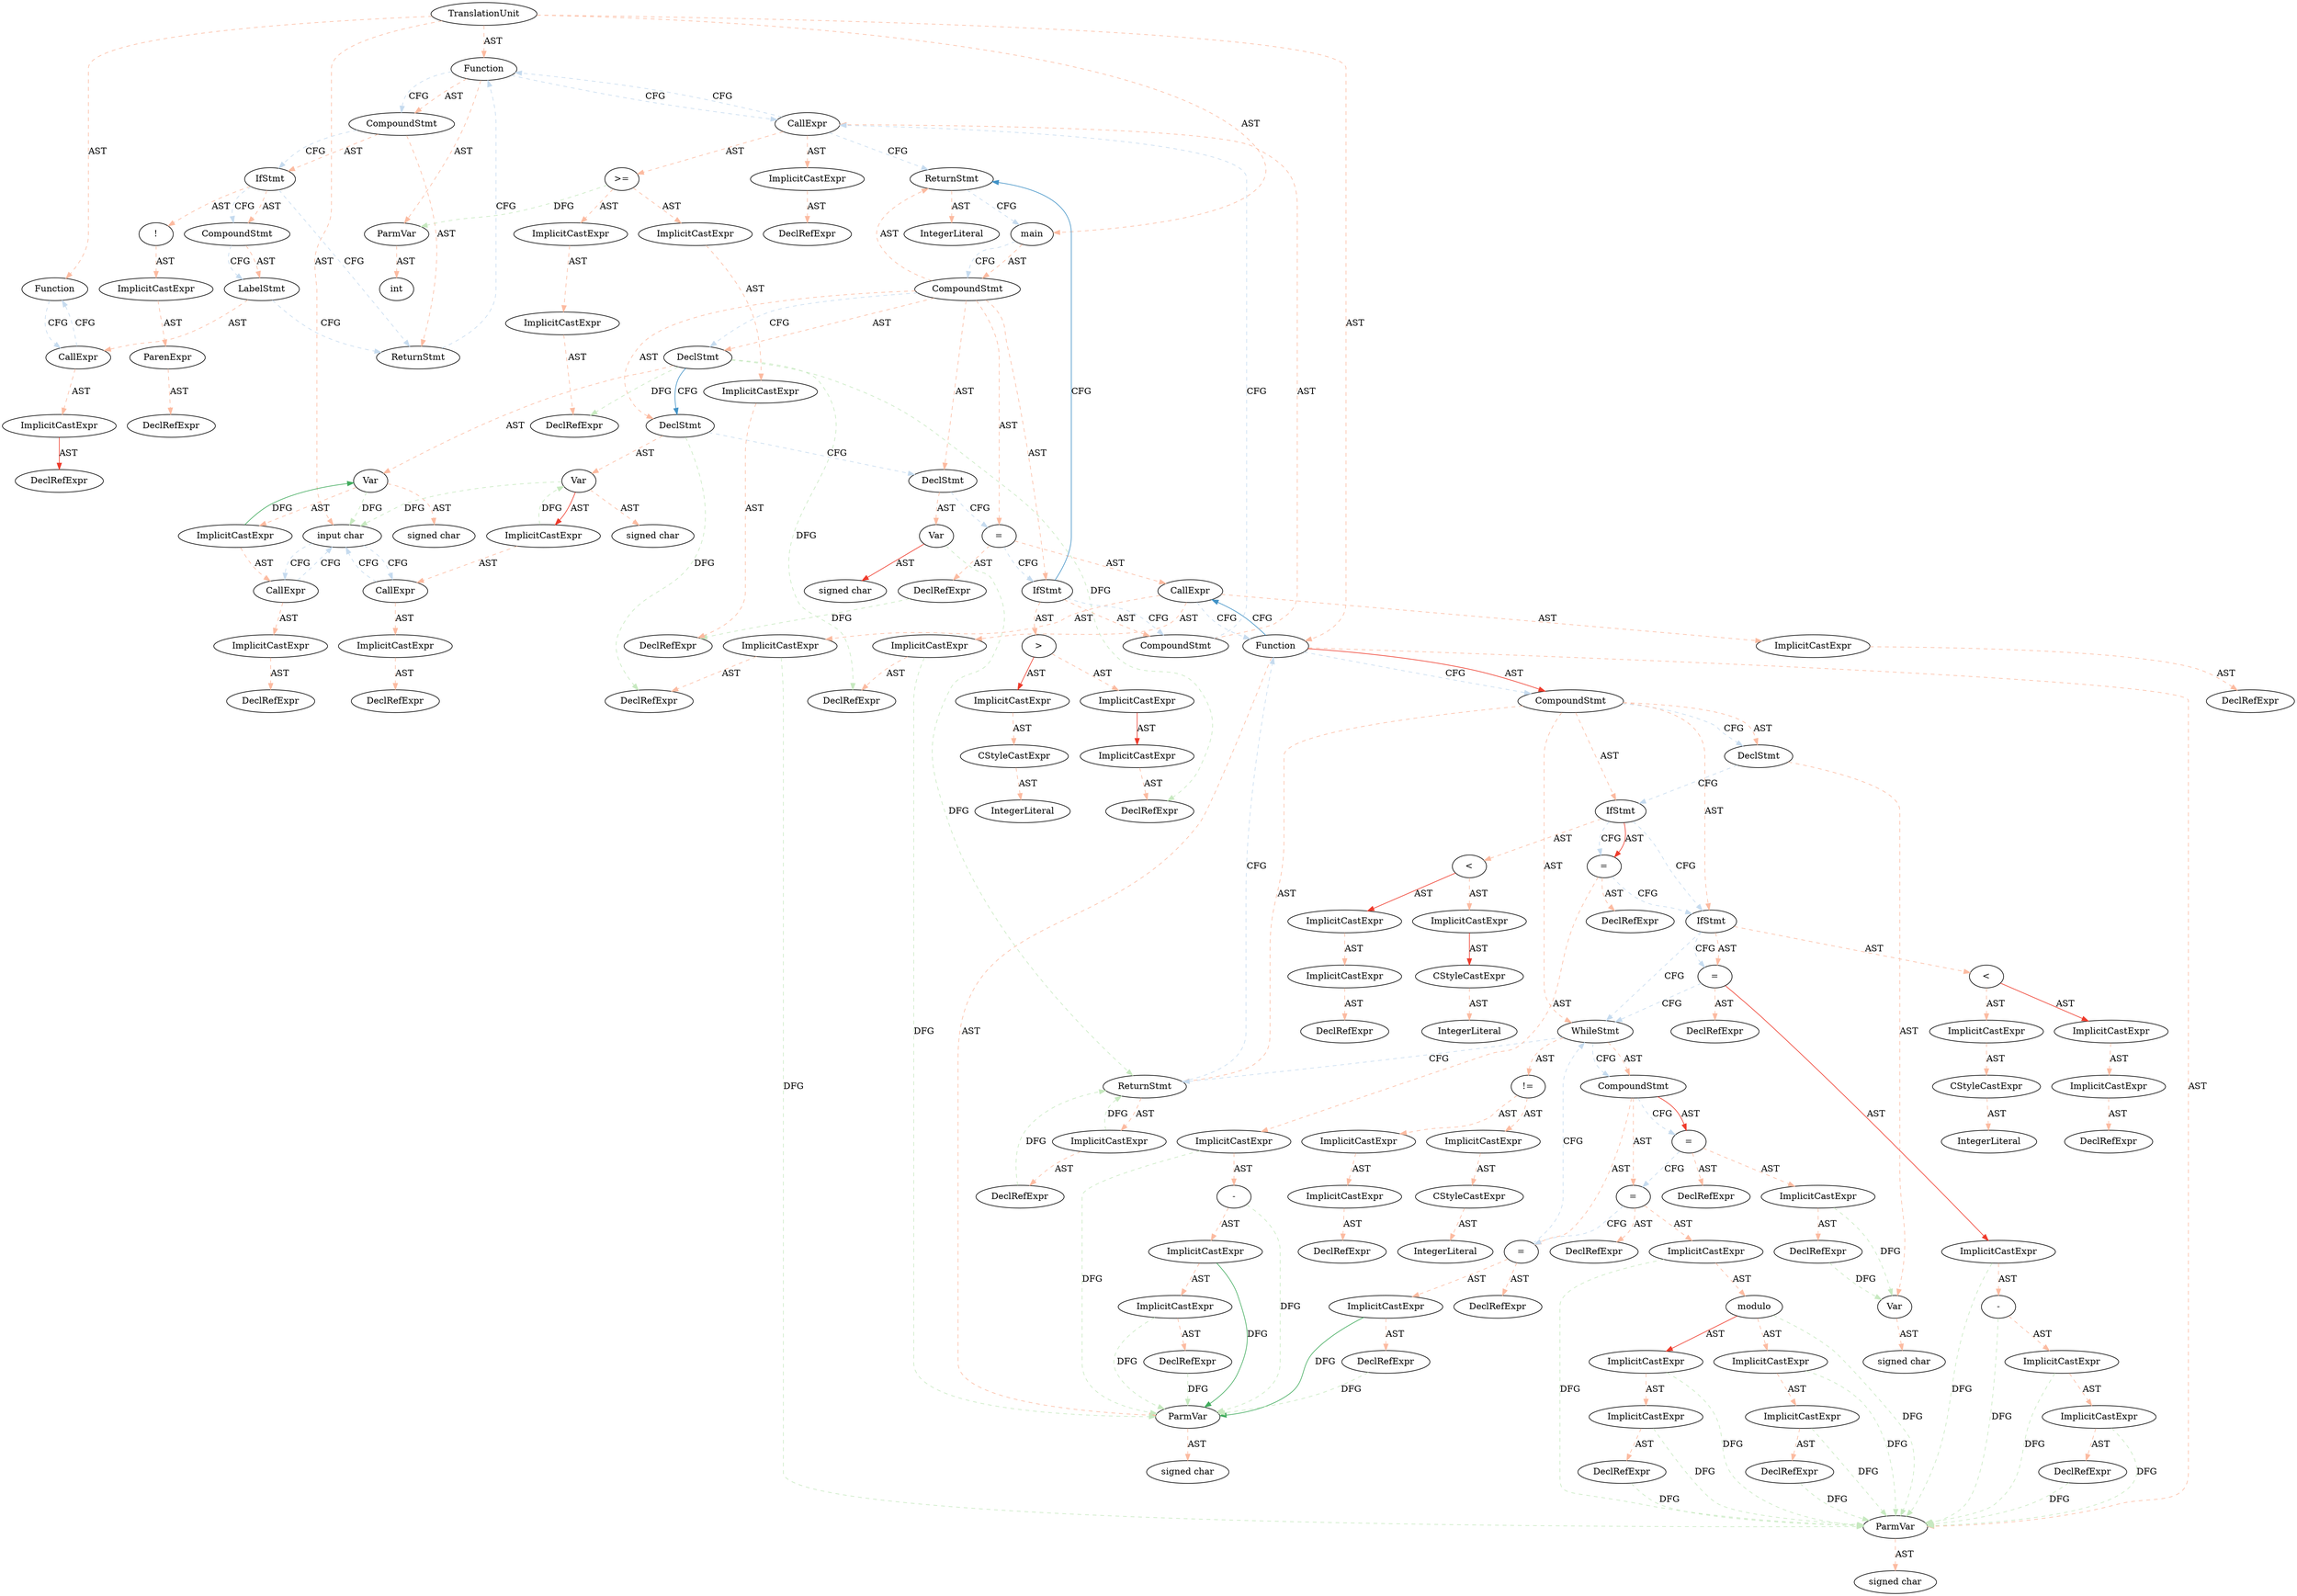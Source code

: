 digraph "" {
	node [label="\N"];
	0	[label=TranslationUnit];
	1	[label=Function];
	0 -> 1	[key=0,
		color=3,
		colorscheme=reds8,
		label=AST,
		style=dashed];
	2	[label="input char "];
	0 -> 2	[key=0,
		color=3,
		colorscheme=reds8,
		label=AST,
		style=dashed];
	3	[label=Function];
	0 -> 3	[key=0,
		color=3,
		colorscheme=reds8,
		label=AST,
		style=dashed];
	18	[label=Function];
	0 -> 18	[key=0,
		color=3,
		colorscheme=reds8,
		label=AST,
		style=dashed];
	87	[label=main];
	0 -> 87	[key=0,
		color=3,
		colorscheme=reds8,
		label=AST,
		style=dashed];
	14	[label=CallExpr];
	1 -> 14	[key=0,
		color=3,
		colorscheme=blues8,
		label=CFG,
		style=dashed];
	93	[label=CallExpr];
	2 -> 93	[key=0,
		color=3,
		colorscheme=blues8,
		label=CFG,
		style=dashed];
	100	[label=CallExpr];
	2 -> 100	[key=0,
		color=3,
		colorscheme=blues8,
		label=CFG,
		style=dashed];
	4	[label=ParmVar];
	3 -> 4	[key=0,
		color=3,
		colorscheme=reds8,
		label=AST,
		style=dashed];
	6	[label=CompoundStmt];
	3 -> 6	[key=0,
		color=3,
		colorscheme=reds8,
		label=AST,
		style=dashed];
	3 -> 6	[key=1,
		color=3,
		colorscheme=blues8,
		label=CFG,
		style=dashed];
	124	[label=CallExpr];
	3 -> 124	[key=0,
		color=3,
		colorscheme=blues8,
		label=CFG,
		style=dashed];
	5	[label=int];
	4 -> 5	[key=0,
		color=3,
		colorscheme=reds8,
		label=AST,
		style=dashed];
	7	[label=IfStmt];
	6 -> 7	[key=0,
		color=3,
		colorscheme=reds8,
		label=AST,
		style=dashed];
	6 -> 7	[key=1,
		color=3,
		colorscheme=blues8,
		label=CFG,
		style=dashed];
	17	[label=ReturnStmt];
	6 -> 17	[key=0,
		color=3,
		colorscheme=reds8,
		label=AST,
		style=dashed];
	8	[label="!"];
	7 -> 8	[key=0,
		color=3,
		colorscheme=reds8,
		label=AST,
		style=dashed];
	12	[label=CompoundStmt];
	7 -> 12	[key=0,
		color=3,
		colorscheme=reds8,
		label=AST,
		style=dashed];
	7 -> 12	[key=1,
		color=3,
		colorscheme=blues8,
		label=CFG,
		style=dashed];
	7 -> 17	[key=0,
		color=3,
		colorscheme=blues8,
		label=CFG,
		style=dashed];
	9	[label=ImplicitCastExpr];
	8 -> 9	[key=0,
		color=3,
		colorscheme=reds8,
		label=AST,
		style=dashed];
	10	[label=ParenExpr];
	9 -> 10	[key=0,
		color=3,
		colorscheme=reds8,
		label=AST,
		style=dashed];
	11	[label=DeclRefExpr];
	10 -> 11	[key=0,
		color=3,
		colorscheme=reds8,
		label=AST,
		style=dashed];
	13	[label=LabelStmt];
	12 -> 13	[key=0,
		color=3,
		colorscheme=reds8,
		label=AST,
		style=dashed];
	12 -> 13	[key=1,
		color=3,
		colorscheme=blues8,
		label=CFG,
		style=dashed];
	13 -> 14	[key=0,
		color=3,
		colorscheme=reds8,
		label=AST,
		style=dashed];
	13 -> 17	[key=0,
		color=3,
		colorscheme=blues8,
		label=CFG,
		style=dashed];
	14 -> 1	[key=0,
		color=3,
		colorscheme=blues8,
		label=CFG,
		style=dashed];
	15	[label=ImplicitCastExpr];
	14 -> 15	[key=0,
		color=3,
		colorscheme=reds8,
		label=AST,
		style=dashed];
	16	[label=DeclRefExpr];
	15 -> 16	[key=0,
		color=6,
		colorscheme=reds8,
		label=AST,
		style=solid];
	17 -> 3	[key=0,
		color=3,
		colorscheme=blues8,
		label=CFG,
		style=dashed];
	19	[label=ParmVar];
	18 -> 19	[key=0,
		color=3,
		colorscheme=reds8,
		label=AST,
		style=dashed];
	20	[label=ParmVar];
	18 -> 20	[key=0,
		color=3,
		colorscheme=reds8,
		label=AST,
		style=dashed];
	23	[label=CompoundStmt];
	18 -> 23	[key=0,
		color=6,
		colorscheme=reds8,
		label=AST,
		style=solid];
	18 -> 23	[key=1,
		color=3,
		colorscheme=blues8,
		label=CFG,
		style=dashed];
	108	[label=CallExpr];
	18 -> 108	[key=0,
		color=6,
		colorscheme=blues8,
		label=CFG,
		style=solid];
	21	[label="signed char"];
	19 -> 21	[key=0,
		color=3,
		colorscheme=reds8,
		label=AST,
		style=dashed];
	22	[label="signed char"];
	20 -> 22	[key=0,
		color=3,
		colorscheme=reds8,
		label=AST,
		style=dashed];
	24	[label=DeclStmt];
	23 -> 24	[key=0,
		color=3,
		colorscheme=reds8,
		label=AST,
		style=dashed];
	23 -> 24	[key=1,
		color=3,
		colorscheme=blues8,
		label=CFG,
		style=dashed];
	27	[label=IfStmt];
	23 -> 27	[key=0,
		color=3,
		colorscheme=reds8,
		label=AST,
		style=dashed];
	42	[label=IfStmt];
	23 -> 42	[key=0,
		color=3,
		colorscheme=reds8,
		label=AST,
		style=dashed];
	57	[label=WhileStmt];
	23 -> 57	[key=0,
		color=3,
		colorscheme=reds8,
		label=AST,
		style=dashed];
	84	[label=ReturnStmt];
	23 -> 84	[key=0,
		color=3,
		colorscheme=reds8,
		label=AST,
		style=dashed];
	25	[label=Var];
	24 -> 25	[key=0,
		color=3,
		colorscheme=reds8,
		label=AST,
		style=dashed];
	24 -> 27	[key=0,
		color=3,
		colorscheme=blues8,
		label=CFG,
		style=dashed];
	26	[label="signed char"];
	25 -> 26	[key=0,
		color=3,
		colorscheme=reds8,
		label=AST,
		style=dashed];
	28	[label="<"];
	27 -> 28	[key=0,
		color=3,
		colorscheme=reds8,
		label=AST,
		style=dashed];
	35	[label="="];
	27 -> 35	[key=0,
		color=6,
		colorscheme=reds8,
		label=AST,
		style=solid];
	27 -> 35	[key=1,
		color=3,
		colorscheme=blues8,
		label=CFG,
		style=dashed];
	27 -> 42	[key=0,
		color=3,
		colorscheme=blues8,
		label=CFG,
		style=dashed];
	29	[label=ImplicitCastExpr];
	28 -> 29	[key=0,
		color=6,
		colorscheme=reds8,
		label=AST,
		style=solid];
	32	[label=ImplicitCastExpr];
	28 -> 32	[key=0,
		color=3,
		colorscheme=reds8,
		label=AST,
		style=dashed];
	30	[label=ImplicitCastExpr];
	29 -> 30	[key=0,
		color=3,
		colorscheme=reds8,
		label=AST,
		style=dashed];
	31	[label=DeclRefExpr];
	30 -> 31	[key=0,
		color=3,
		colorscheme=reds8,
		label=AST,
		style=dashed];
	33	[label=CStyleCastExpr];
	32 -> 33	[key=0,
		color=6,
		colorscheme=reds8,
		label=AST,
		style=solid];
	34	[label=IntegerLiteral];
	33 -> 34	[key=0,
		color=3,
		colorscheme=reds8,
		label=AST,
		style=dashed];
	36	[label=DeclRefExpr];
	35 -> 36	[key=0,
		color=3,
		colorscheme=reds8,
		label=AST,
		style=dashed];
	37	[label=ImplicitCastExpr];
	35 -> 37	[key=0,
		color=3,
		colorscheme=reds8,
		label=AST,
		style=dashed];
	35 -> 42	[key=0,
		color=3,
		colorscheme=blues8,
		label=CFG,
		style=dashed];
	37 -> 19	[key=0,
		color=3,
		colorscheme=greens8,
		label=DFG,
		style=dashed];
	38	[label="-"];
	37 -> 38	[key=0,
		color=3,
		colorscheme=reds8,
		label=AST,
		style=dashed];
	38 -> 19	[key=0,
		color=3,
		colorscheme=greens8,
		label=DFG,
		style=dashed];
	39	[label=ImplicitCastExpr];
	38 -> 39	[key=0,
		color=3,
		colorscheme=reds8,
		label=AST,
		style=dashed];
	39 -> 19	[key=0,
		color=6,
		colorscheme=greens8,
		label=DFG,
		style=solid];
	40	[label=ImplicitCastExpr];
	39 -> 40	[key=0,
		color=3,
		colorscheme=reds8,
		label=AST,
		style=dashed];
	40 -> 19	[key=0,
		color=3,
		colorscheme=greens8,
		label=DFG,
		style=dashed];
	41	[label=DeclRefExpr];
	40 -> 41	[key=0,
		color=3,
		colorscheme=reds8,
		label=AST,
		style=dashed];
	41 -> 19	[key=0,
		color=3,
		colorscheme=greens8,
		label=DFG,
		style=dashed];
	43	[label="<"];
	42 -> 43	[key=0,
		color=3,
		colorscheme=reds8,
		label=AST,
		style=dashed];
	50	[label="="];
	42 -> 50	[key=0,
		color=3,
		colorscheme=reds8,
		label=AST,
		style=dashed];
	42 -> 50	[key=1,
		color=3,
		colorscheme=blues8,
		label=CFG,
		style=dashed];
	42 -> 57	[key=0,
		color=3,
		colorscheme=blues8,
		label=CFG,
		style=dashed];
	44	[label=ImplicitCastExpr];
	43 -> 44	[key=0,
		color=6,
		colorscheme=reds8,
		label=AST,
		style=solid];
	47	[label=ImplicitCastExpr];
	43 -> 47	[key=0,
		color=3,
		colorscheme=reds8,
		label=AST,
		style=dashed];
	45	[label=ImplicitCastExpr];
	44 -> 45	[key=0,
		color=3,
		colorscheme=reds8,
		label=AST,
		style=dashed];
	46	[label=DeclRefExpr];
	45 -> 46	[key=0,
		color=3,
		colorscheme=reds8,
		label=AST,
		style=dashed];
	48	[label=CStyleCastExpr];
	47 -> 48	[key=0,
		color=3,
		colorscheme=reds8,
		label=AST,
		style=dashed];
	49	[label=IntegerLiteral];
	48 -> 49	[key=0,
		color=3,
		colorscheme=reds8,
		label=AST,
		style=dashed];
	51	[label=DeclRefExpr];
	50 -> 51	[key=0,
		color=3,
		colorscheme=reds8,
		label=AST,
		style=dashed];
	52	[label=ImplicitCastExpr];
	50 -> 52	[key=0,
		color=6,
		colorscheme=reds8,
		label=AST,
		style=solid];
	50 -> 57	[key=0,
		color=3,
		colorscheme=blues8,
		label=CFG,
		style=dashed];
	52 -> 20	[key=0,
		color=3,
		colorscheme=greens8,
		label=DFG,
		style=dashed];
	53	[label="-"];
	52 -> 53	[key=0,
		color=3,
		colorscheme=reds8,
		label=AST,
		style=dashed];
	53 -> 20	[key=0,
		color=3,
		colorscheme=greens8,
		label=DFG,
		style=dashed];
	54	[label=ImplicitCastExpr];
	53 -> 54	[key=0,
		color=3,
		colorscheme=reds8,
		label=AST,
		style=dashed];
	54 -> 20	[key=0,
		color=3,
		colorscheme=greens8,
		label=DFG,
		style=dashed];
	55	[label=ImplicitCastExpr];
	54 -> 55	[key=0,
		color=3,
		colorscheme=reds8,
		label=AST,
		style=dashed];
	55 -> 20	[key=0,
		color=3,
		colorscheme=greens8,
		label=DFG,
		style=dashed];
	56	[label=DeclRefExpr];
	55 -> 56	[key=0,
		color=3,
		colorscheme=reds8,
		label=AST,
		style=dashed];
	56 -> 20	[key=0,
		color=3,
		colorscheme=greens8,
		label=DFG,
		style=dashed];
	58	[label="!="];
	57 -> 58	[key=0,
		color=3,
		colorscheme=reds8,
		label=AST,
		style=dashed];
	65	[label=CompoundStmt];
	57 -> 65	[key=0,
		color=3,
		colorscheme=reds8,
		label=AST,
		style=dashed];
	57 -> 65	[key=1,
		color=3,
		colorscheme=blues8,
		label=CFG,
		style=dashed];
	57 -> 84	[key=0,
		color=3,
		colorscheme=blues8,
		label=CFG,
		style=dashed];
	59	[label=ImplicitCastExpr];
	58 -> 59	[key=0,
		color=3,
		colorscheme=reds8,
		label=AST,
		style=dashed];
	62	[label=ImplicitCastExpr];
	58 -> 62	[key=0,
		color=3,
		colorscheme=reds8,
		label=AST,
		style=dashed];
	60	[label=ImplicitCastExpr];
	59 -> 60	[key=0,
		color=3,
		colorscheme=reds8,
		label=AST,
		style=dashed];
	61	[label=DeclRefExpr];
	60 -> 61	[key=0,
		color=3,
		colorscheme=reds8,
		label=AST,
		style=dashed];
	63	[label=CStyleCastExpr];
	62 -> 63	[key=0,
		color=3,
		colorscheme=reds8,
		label=AST,
		style=dashed];
	64	[label=IntegerLiteral];
	63 -> 64	[key=0,
		color=3,
		colorscheme=reds8,
		label=AST,
		style=dashed];
	66	[label="="];
	65 -> 66	[key=0,
		color=6,
		colorscheme=reds8,
		label=AST,
		style=solid];
	65 -> 66	[key=1,
		color=3,
		colorscheme=blues8,
		label=CFG,
		style=dashed];
	70	[label="="];
	65 -> 70	[key=0,
		color=3,
		colorscheme=reds8,
		label=AST,
		style=dashed];
	80	[label="="];
	65 -> 80	[key=0,
		color=3,
		colorscheme=reds8,
		label=AST,
		style=dashed];
	67	[label=DeclRefExpr];
	66 -> 67	[key=0,
		color=3,
		colorscheme=reds8,
		label=AST,
		style=dashed];
	68	[label=ImplicitCastExpr];
	66 -> 68	[key=0,
		color=3,
		colorscheme=reds8,
		label=AST,
		style=dashed];
	66 -> 70	[key=0,
		color=3,
		colorscheme=blues8,
		label=CFG,
		style=dashed];
	68 -> 25	[key=0,
		color=3,
		colorscheme=greens8,
		label=DFG,
		style=dashed];
	69	[label=DeclRefExpr];
	68 -> 69	[key=0,
		color=3,
		colorscheme=reds8,
		label=AST,
		style=dashed];
	69 -> 25	[key=0,
		color=3,
		colorscheme=greens8,
		label=DFG,
		style=dashed];
	71	[label=DeclRefExpr];
	70 -> 71	[key=0,
		color=3,
		colorscheme=reds8,
		label=AST,
		style=dashed];
	72	[label=ImplicitCastExpr];
	70 -> 72	[key=0,
		color=3,
		colorscheme=reds8,
		label=AST,
		style=dashed];
	70 -> 80	[key=0,
		color=3,
		colorscheme=blues8,
		label=CFG,
		style=dashed];
	72 -> 20	[key=0,
		color=3,
		colorscheme=greens8,
		label=DFG,
		style=dashed];
	73	[label=modulo];
	72 -> 73	[key=0,
		color=3,
		colorscheme=reds8,
		label=AST,
		style=dashed];
	73 -> 20	[key=0,
		color=3,
		colorscheme=greens8,
		label=DFG,
		style=dashed];
	74	[label=ImplicitCastExpr];
	73 -> 74	[key=0,
		color=6,
		colorscheme=reds8,
		label=AST,
		style=solid];
	77	[label=ImplicitCastExpr];
	73 -> 77	[key=0,
		color=3,
		colorscheme=reds8,
		label=AST,
		style=dashed];
	74 -> 20	[key=0,
		color=3,
		colorscheme=greens8,
		label=DFG,
		style=dashed];
	75	[label=ImplicitCastExpr];
	74 -> 75	[key=0,
		color=3,
		colorscheme=reds8,
		label=AST,
		style=dashed];
	75 -> 20	[key=0,
		color=3,
		colorscheme=greens8,
		label=DFG,
		style=dashed];
	76	[label=DeclRefExpr];
	75 -> 76	[key=0,
		color=3,
		colorscheme=reds8,
		label=AST,
		style=dashed];
	76 -> 20	[key=0,
		color=3,
		colorscheme=greens8,
		label=DFG,
		style=dashed];
	77 -> 20	[key=0,
		color=3,
		colorscheme=greens8,
		label=DFG,
		style=dashed];
	78	[label=ImplicitCastExpr];
	77 -> 78	[key=0,
		color=3,
		colorscheme=reds8,
		label=AST,
		style=dashed];
	78 -> 20	[key=0,
		color=3,
		colorscheme=greens8,
		label=DFG,
		style=dashed];
	79	[label=DeclRefExpr];
	78 -> 79	[key=0,
		color=3,
		colorscheme=reds8,
		label=AST,
		style=dashed];
	79 -> 20	[key=0,
		color=3,
		colorscheme=greens8,
		label=DFG,
		style=dashed];
	80 -> 57	[key=0,
		color=3,
		colorscheme=blues8,
		label=CFG,
		style=dashed];
	81	[label=DeclRefExpr];
	80 -> 81	[key=0,
		color=3,
		colorscheme=reds8,
		label=AST,
		style=dashed];
	82	[label=ImplicitCastExpr];
	80 -> 82	[key=0,
		color=3,
		colorscheme=reds8,
		label=AST,
		style=dashed];
	82 -> 19	[key=0,
		color=6,
		colorscheme=greens8,
		label=DFG,
		style=solid];
	83	[label=DeclRefExpr];
	82 -> 83	[key=0,
		color=3,
		colorscheme=reds8,
		label=AST,
		style=dashed];
	83 -> 19	[key=0,
		color=3,
		colorscheme=greens8,
		label=DFG,
		style=dashed];
	84 -> 18	[key=0,
		color=3,
		colorscheme=blues8,
		label=CFG,
		style=dashed];
	85	[label=ImplicitCastExpr];
	84 -> 85	[key=0,
		color=3,
		colorscheme=reds8,
		label=AST,
		style=dashed];
	85 -> 84	[key=0,
		color=3,
		colorscheme=greens8,
		label=DFG,
		style=dashed];
	86	[label=DeclRefExpr];
	85 -> 86	[key=0,
		color=3,
		colorscheme=reds8,
		label=AST,
		style=dashed];
	86 -> 84	[key=0,
		color=3,
		colorscheme=greens8,
		label=DFG,
		style=dashed];
	88	[label=CompoundStmt];
	87 -> 88	[key=0,
		color=3,
		colorscheme=reds8,
		label=AST,
		style=dashed];
	87 -> 88	[key=1,
		color=3,
		colorscheme=blues8,
		label=CFG,
		style=dashed];
	89	[label=DeclStmt];
	88 -> 89	[key=0,
		color=3,
		colorscheme=reds8,
		label=AST,
		style=dashed];
	88 -> 89	[key=1,
		color=3,
		colorscheme=blues8,
		label=CFG,
		style=dashed];
	96	[label=DeclStmt];
	88 -> 96	[key=0,
		color=3,
		colorscheme=reds8,
		label=AST,
		style=dashed];
	103	[label=DeclStmt];
	88 -> 103	[key=0,
		color=3,
		colorscheme=reds8,
		label=AST,
		style=dashed];
	106	[label="="];
	88 -> 106	[key=0,
		color=3,
		colorscheme=reds8,
		label=AST,
		style=dashed];
	115	[label=IfStmt];
	88 -> 115	[key=0,
		color=3,
		colorscheme=reds8,
		label=AST,
		style=dashed];
	134	[label=ReturnStmt];
	88 -> 134	[key=0,
		color=3,
		colorscheme=reds8,
		label=AST,
		style=dashed];
	90	[label=Var];
	89 -> 90	[key=0,
		color=3,
		colorscheme=reds8,
		label=AST,
		style=dashed];
	89 -> 96	[key=0,
		color=6,
		colorscheme=blues8,
		label=CFG,
		style=solid];
	112	[label=DeclRefExpr];
	89 -> 112	[key=0,
		color=3,
		colorscheme=greens8,
		label=DFG,
		style=dashed];
	119	[label=DeclRefExpr];
	89 -> 119	[key=0,
		color=3,
		colorscheme=greens8,
		label=DFG,
		style=dashed];
	130	[label=DeclRefExpr];
	89 -> 130	[key=0,
		color=3,
		colorscheme=greens8,
		label=DFG,
		style=dashed];
	90 -> 2	[key=0,
		color=3,
		colorscheme=greens8,
		label=DFG,
		style=dashed];
	91	[label="signed char"];
	90 -> 91	[key=0,
		color=3,
		colorscheme=reds8,
		label=AST,
		style=dashed];
	92	[label=ImplicitCastExpr];
	90 -> 92	[key=0,
		color=3,
		colorscheme=reds8,
		label=AST,
		style=dashed];
	92 -> 90	[key=0,
		color=6,
		colorscheme=greens8,
		label=DFG,
		style=solid];
	92 -> 93	[key=0,
		color=3,
		colorscheme=reds8,
		label=AST,
		style=dashed];
	93 -> 2	[key=0,
		color=3,
		colorscheme=blues8,
		label=CFG,
		style=dashed];
	94	[label=ImplicitCastExpr];
	93 -> 94	[key=0,
		color=3,
		colorscheme=reds8,
		label=AST,
		style=dashed];
	95	[label=DeclRefExpr];
	94 -> 95	[key=0,
		color=3,
		colorscheme=reds8,
		label=AST,
		style=dashed];
	97	[label=Var];
	96 -> 97	[key=0,
		color=3,
		colorscheme=reds8,
		label=AST,
		style=dashed];
	96 -> 103	[key=0,
		color=3,
		colorscheme=blues8,
		label=CFG,
		style=dashed];
	114	[label=DeclRefExpr];
	96 -> 114	[key=0,
		color=3,
		colorscheme=greens8,
		label=DFG,
		style=dashed];
	97 -> 2	[key=0,
		color=3,
		colorscheme=greens8,
		label=DFG,
		style=dashed];
	98	[label="signed char"];
	97 -> 98	[key=0,
		color=3,
		colorscheme=reds8,
		label=AST,
		style=dashed];
	99	[label=ImplicitCastExpr];
	97 -> 99	[key=0,
		color=6,
		colorscheme=reds8,
		label=AST,
		style=solid];
	99 -> 97	[key=0,
		color=3,
		colorscheme=greens8,
		label=DFG,
		style=dashed];
	99 -> 100	[key=0,
		color=3,
		colorscheme=reds8,
		label=AST,
		style=dashed];
	100 -> 2	[key=0,
		color=3,
		colorscheme=blues8,
		label=CFG,
		style=dashed];
	101	[label=ImplicitCastExpr];
	100 -> 101	[key=0,
		color=3,
		colorscheme=reds8,
		label=AST,
		style=dashed];
	102	[label=DeclRefExpr];
	101 -> 102	[key=0,
		color=3,
		colorscheme=reds8,
		label=AST,
		style=dashed];
	104	[label=Var];
	103 -> 104	[key=0,
		color=3,
		colorscheme=reds8,
		label=AST,
		style=dashed];
	103 -> 106	[key=0,
		color=3,
		colorscheme=blues8,
		label=CFG,
		style=dashed];
	104 -> 84	[key=0,
		color=3,
		colorscheme=greens8,
		label=DFG,
		style=dashed];
	105	[label="signed char"];
	104 -> 105	[key=0,
		color=6,
		colorscheme=reds8,
		label=AST,
		style=solid];
	107	[label=DeclRefExpr];
	106 -> 107	[key=0,
		color=3,
		colorscheme=reds8,
		label=AST,
		style=dashed];
	106 -> 108	[key=0,
		color=3,
		colorscheme=reds8,
		label=AST,
		style=dashed];
	106 -> 115	[key=0,
		color=3,
		colorscheme=blues8,
		label=CFG,
		style=dashed];
	133	[label=DeclRefExpr];
	107 -> 133	[key=0,
		color=3,
		colorscheme=greens8,
		label=DFG,
		style=dashed];
	108 -> 18	[key=0,
		color=3,
		colorscheme=blues8,
		label=CFG,
		style=dashed];
	109	[label=ImplicitCastExpr];
	108 -> 109	[key=0,
		color=3,
		colorscheme=reds8,
		label=AST,
		style=dashed];
	111	[label=ImplicitCastExpr];
	108 -> 111	[key=0,
		color=3,
		colorscheme=reds8,
		label=AST,
		style=dashed];
	113	[label=ImplicitCastExpr];
	108 -> 113	[key=0,
		color=3,
		colorscheme=reds8,
		label=AST,
		style=dashed];
	110	[label=DeclRefExpr];
	109 -> 110	[key=0,
		color=3,
		colorscheme=reds8,
		label=AST,
		style=dashed];
	111 -> 19	[key=0,
		color=3,
		colorscheme=greens8,
		label=DFG,
		style=dashed];
	111 -> 112	[key=0,
		color=3,
		colorscheme=reds8,
		label=AST,
		style=dashed];
	113 -> 20	[key=0,
		color=3,
		colorscheme=greens8,
		label=DFG,
		style=dashed];
	113 -> 114	[key=0,
		color=3,
		colorscheme=reds8,
		label=AST,
		style=dashed];
	116	[label=">"];
	115 -> 116	[key=0,
		color=3,
		colorscheme=reds8,
		label=AST,
		style=dashed];
	123	[label=CompoundStmt];
	115 -> 123	[key=0,
		color=3,
		colorscheme=reds8,
		label=AST,
		style=dashed];
	115 -> 123	[key=1,
		color=3,
		colorscheme=blues8,
		label=CFG,
		style=dashed];
	115 -> 134	[key=0,
		color=6,
		colorscheme=blues8,
		label=CFG,
		style=solid];
	117	[label=ImplicitCastExpr];
	116 -> 117	[key=0,
		color=3,
		colorscheme=reds8,
		label=AST,
		style=dashed];
	120	[label=ImplicitCastExpr];
	116 -> 120	[key=0,
		color=6,
		colorscheme=reds8,
		label=AST,
		style=solid];
	118	[label=ImplicitCastExpr];
	117 -> 118	[key=0,
		color=6,
		colorscheme=reds8,
		label=AST,
		style=solid];
	118 -> 119	[key=0,
		color=3,
		colorscheme=reds8,
		label=AST,
		style=dashed];
	121	[label=CStyleCastExpr];
	120 -> 121	[key=0,
		color=3,
		colorscheme=reds8,
		label=AST,
		style=dashed];
	122	[label=IntegerLiteral];
	121 -> 122	[key=0,
		color=3,
		colorscheme=reds8,
		label=AST,
		style=dashed];
	123 -> 124	[key=0,
		color=3,
		colorscheme=reds8,
		label=AST,
		style=dashed];
	123 -> 124	[key=1,
		color=3,
		colorscheme=blues8,
		label=CFG,
		style=dashed];
	124 -> 3	[key=0,
		color=3,
		colorscheme=blues8,
		label=CFG,
		style=dashed];
	125	[label=ImplicitCastExpr];
	124 -> 125	[key=0,
		color=3,
		colorscheme=reds8,
		label=AST,
		style=dashed];
	127	[label=">="];
	124 -> 127	[key=0,
		color=3,
		colorscheme=reds8,
		label=AST,
		style=dashed];
	124 -> 134	[key=0,
		color=3,
		colorscheme=blues8,
		label=CFG,
		style=dashed];
	126	[label=DeclRefExpr];
	125 -> 126	[key=0,
		color=3,
		colorscheme=reds8,
		label=AST,
		style=dashed];
	127 -> 4	[key=0,
		color=3,
		colorscheme=greens8,
		label=DFG,
		style=dashed];
	128	[label=ImplicitCastExpr];
	127 -> 128	[key=0,
		color=3,
		colorscheme=reds8,
		label=AST,
		style=dashed];
	131	[label=ImplicitCastExpr];
	127 -> 131	[key=0,
		color=3,
		colorscheme=reds8,
		label=AST,
		style=dashed];
	129	[label=ImplicitCastExpr];
	128 -> 129	[key=0,
		color=3,
		colorscheme=reds8,
		label=AST,
		style=dashed];
	129 -> 130	[key=0,
		color=3,
		colorscheme=reds8,
		label=AST,
		style=dashed];
	132	[label=ImplicitCastExpr];
	131 -> 132	[key=0,
		color=3,
		colorscheme=reds8,
		label=AST,
		style=dashed];
	132 -> 133	[key=0,
		color=3,
		colorscheme=reds8,
		label=AST,
		style=dashed];
	134 -> 87	[key=0,
		color=3,
		colorscheme=blues8,
		label=CFG,
		style=dashed];
	135	[label=IntegerLiteral];
	134 -> 135	[key=0,
		color=3,
		colorscheme=reds8,
		label=AST,
		style=dashed];
}
